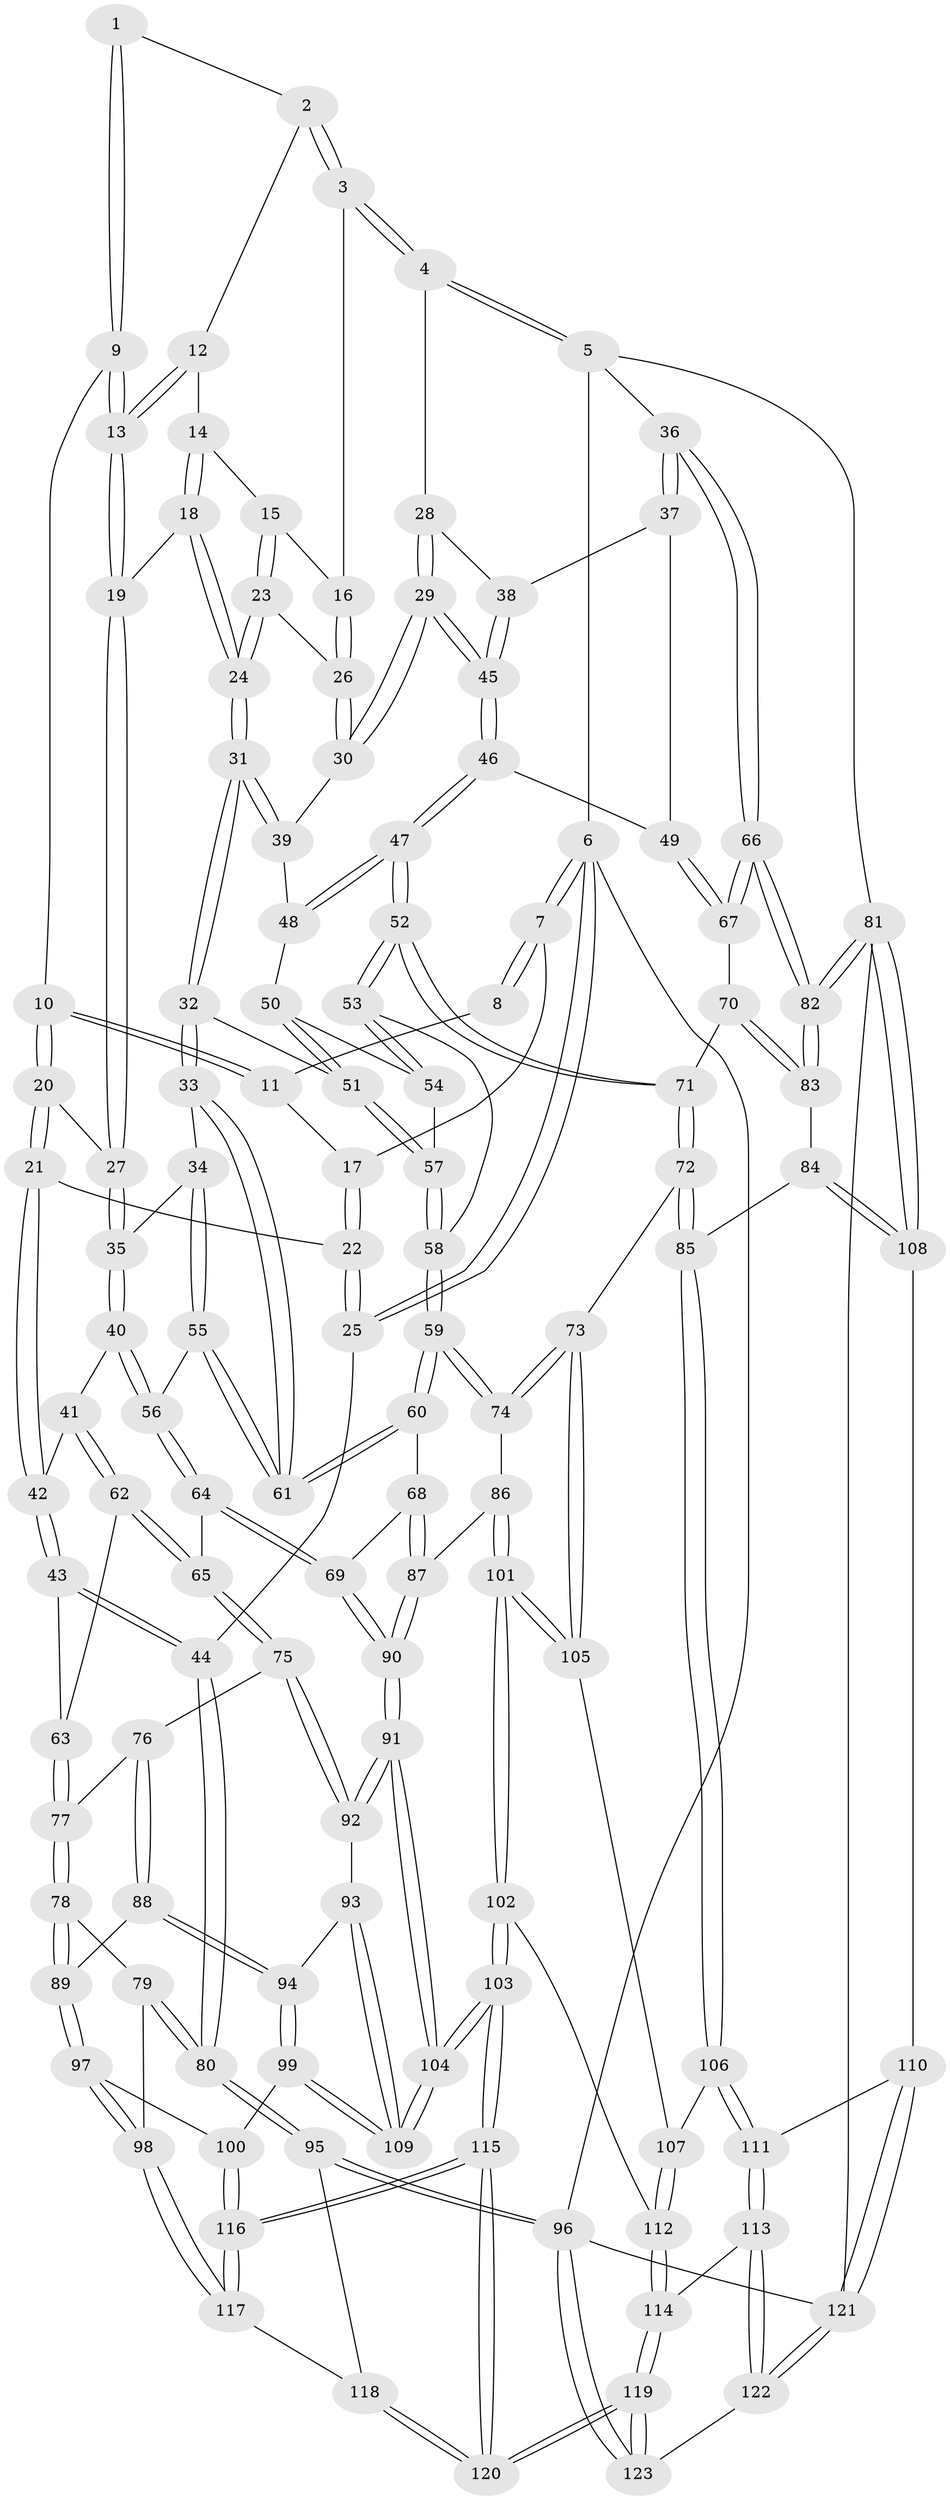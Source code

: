 // Generated by graph-tools (version 1.1) at 2025/03/03/09/25 03:03:22]
// undirected, 123 vertices, 304 edges
graph export_dot {
graph [start="1"]
  node [color=gray90,style=filled];
  1 [pos="+0.25099281795466905+0"];
  2 [pos="+0.39831665994691895+0"];
  3 [pos="+0.9973518602757411+0"];
  4 [pos="+1+0"];
  5 [pos="+1+0"];
  6 [pos="+0+0"];
  7 [pos="+0+0"];
  8 [pos="+0.22614621841915433+0"];
  9 [pos="+0.28983985434690945+0.10568335466746014"];
  10 [pos="+0.24417015035883513+0.14624537606835233"];
  11 [pos="+0.15890744567753345+0.10130656931050891"];
  12 [pos="+0.4560189147437794+0.01673074695209773"];
  13 [pos="+0.3975158118171276+0.14798800872257348"];
  14 [pos="+0.5731213931343866+0.08572591070450074"];
  15 [pos="+0.6110908090515226+0.08288509804180676"];
  16 [pos="+0.8277547750917242+0"];
  17 [pos="+0.07310314595091869+0.09896884230753818"];
  18 [pos="+0.43542974008065644+0.18980906361635064"];
  19 [pos="+0.4256175417487828+0.18583205581021875"];
  20 [pos="+0.21107965392299566+0.22510318858242329"];
  21 [pos="+0.15757833593409595+0.2608309066471562"];
  22 [pos="+0.07287856195557188+0.2241805445322314"];
  23 [pos="+0.5938929806686275+0.21895448253485664"];
  24 [pos="+0.5284267780352205+0.296685299527272"];
  25 [pos="+0+0.33352961088165034"];
  26 [pos="+0.7593701266445619+0.22472412260841737"];
  27 [pos="+0.3282018889471347+0.2863510763751109"];
  28 [pos="+0.9115033870427949+0.2606404746316697"];
  29 [pos="+0.8229159057795812+0.3063158309904472"];
  30 [pos="+0.7614275891664931+0.24510325588851917"];
  31 [pos="+0.5310505468939547+0.3140188647890034"];
  32 [pos="+0.5187760137927607+0.3571441950435667"];
  33 [pos="+0.47672839608680373+0.3793210658253891"];
  34 [pos="+0.3971552609589119+0.3669369170819384"];
  35 [pos="+0.3355484271650065+0.33366410428940424"];
  36 [pos="+1+0.33900863979201434"];
  37 [pos="+0.9732354952366568+0.3272698562592515"];
  38 [pos="+0.9711907808125049+0.3265862260213934"];
  39 [pos="+0.6967128851181059+0.3124535380897215"];
  40 [pos="+0.2502128862112108+0.4064665461691676"];
  41 [pos="+0.2054880404400028+0.405565597868792"];
  42 [pos="+0.15774298353544533+0.2629901084957876"];
  43 [pos="+0+0.46450905983924473"];
  44 [pos="+0+0.4299642610041588"];
  45 [pos="+0.83796279574772+0.3532682210479842"];
  46 [pos="+0.8326401922990951+0.4262543798433522"];
  47 [pos="+0.7959674283029484+0.4572710280716825"];
  48 [pos="+0.7040616194779526+0.38134471240537837"];
  49 [pos="+0.893850856769528+0.4402919627876731"];
  50 [pos="+0.6762836652467125+0.39712206189325866"];
  51 [pos="+0.5227866195849459+0.3620536934981141"];
  52 [pos="+0.7743764759078773+0.5090769820916182"];
  53 [pos="+0.665521141126087+0.47755531332405105"];
  54 [pos="+0.6584599221707594+0.43845038870261527"];
  55 [pos="+0.33279103727460196+0.4609364929325599"];
  56 [pos="+0.3087739761510003+0.461164253299738"];
  57 [pos="+0.5382313414412306+0.3901645239097832"];
  58 [pos="+0.5812547071288835+0.5120338325908927"];
  59 [pos="+0.5556723491792982+0.6193321725217862"];
  60 [pos="+0.43255066217295635+0.5748289925265981"];
  61 [pos="+0.4221950691690031+0.5048869785892496"];
  62 [pos="+0.17193411261198635+0.44575578126406523"];
  63 [pos="+0.03332700930995463+0.4795942319872639"];
  64 [pos="+0.279319097830485+0.6011954949216272"];
  65 [pos="+0.2370999899766039+0.59496844893526"];
  66 [pos="+1+0.5435566284248126"];
  67 [pos="+1+0.5097394488690531"];
  68 [pos="+0.410032313043723+0.5866706466514794"];
  69 [pos="+0.31027894127047667+0.6201034084139325"];
  70 [pos="+0.7931112860477568+0.5755199467609122"];
  71 [pos="+0.7767721836890839+0.5608410784452912"];
  72 [pos="+0.6152872684825519+0.6505627658232105"];
  73 [pos="+0.6048023012217232+0.6521203493702368"];
  74 [pos="+0.5565880811322762+0.6206654638553024"];
  75 [pos="+0.18359784006507232+0.622694633309764"];
  76 [pos="+0.1489466679072235+0.6249394955703238"];
  77 [pos="+0.09617926895126777+0.5991557345963703"];
  78 [pos="+0.019034187410424532+0.6775392801854174"];
  79 [pos="+0+0.6776917262377932"];
  80 [pos="+0+0.6520445564024749"];
  81 [pos="+1+0.777220784368624"];
  82 [pos="+1+0.6546137116589555"];
  83 [pos="+0.8380898844468821+0.648626635859577"];
  84 [pos="+0.8195032800012931+0.7126920560301594"];
  85 [pos="+0.7673468431769506+0.7448014193531565"];
  86 [pos="+0.4695747637826095+0.7234987569321434"];
  87 [pos="+0.41723002330365316+0.7221020297883975"];
  88 [pos="+0.11416687296219934+0.711957613308143"];
  89 [pos="+0.05983387098893956+0.716262282487476"];
  90 [pos="+0.31790269004519756+0.7637340997858727"];
  91 [pos="+0.31145825588647547+0.7841437656279185"];
  92 [pos="+0.1921789219270457+0.6836617900993439"];
  93 [pos="+0.17632800638763543+0.7506026496883207"];
  94 [pos="+0.13319243980224707+0.7403030285286317"];
  95 [pos="+0+0.8944202347652107"];
  96 [pos="+0+1"];
  97 [pos="+0.04776011386423688+0.8126605637556196"];
  98 [pos="+0.03157307020706926+0.8194056015877852"];
  99 [pos="+0.09897287436327411+0.7963501481800196"];
  100 [pos="+0.07292329044693326+0.815255157747632"];
  101 [pos="+0.47485286344908345+0.8173600398335378"];
  102 [pos="+0.4740617555668101+0.8207373373600433"];
  103 [pos="+0.3240660295720879+0.9896972612943631"];
  104 [pos="+0.2975883073707497+0.8569220951513178"];
  105 [pos="+0.604714954915066+0.7006368790123039"];
  106 [pos="+0.7479021361841363+0.8032404066145853"];
  107 [pos="+0.6236680995095766+0.7965480097021126"];
  108 [pos="+0.947804600649393+0.857787744897617"];
  109 [pos="+0.23223011334748866+0.8095020070843402"];
  110 [pos="+0.9400237613689459+0.8641171884798345"];
  111 [pos="+0.7758325971846972+0.8750551951544131"];
  112 [pos="+0.6132042780871438+0.8227254866081342"];
  113 [pos="+0.7149056166215879+0.9570030774951543"];
  114 [pos="+0.6144825367768582+0.8384978636910568"];
  115 [pos="+0.3216389022115016+1"];
  116 [pos="+0.1889056519695734+0.9266968171379135"];
  117 [pos="+0+0.8721411013883349"];
  118 [pos="+0+0.8752356826231036"];
  119 [pos="+0.34324890354996335+1"];
  120 [pos="+0.34167604486519626+1"];
  121 [pos="+0.7906433155203777+1"];
  122 [pos="+0.6709934222854583+1"];
  123 [pos="+0.34367119111689726+1"];
  1 -- 2;
  1 -- 9;
  1 -- 9;
  2 -- 3;
  2 -- 3;
  2 -- 12;
  3 -- 4;
  3 -- 4;
  3 -- 16;
  4 -- 5;
  4 -- 5;
  4 -- 28;
  5 -- 6;
  5 -- 36;
  5 -- 81;
  6 -- 7;
  6 -- 7;
  6 -- 25;
  6 -- 25;
  6 -- 96;
  7 -- 8;
  7 -- 8;
  7 -- 17;
  8 -- 11;
  9 -- 10;
  9 -- 13;
  9 -- 13;
  10 -- 11;
  10 -- 11;
  10 -- 20;
  10 -- 20;
  11 -- 17;
  12 -- 13;
  12 -- 13;
  12 -- 14;
  13 -- 19;
  13 -- 19;
  14 -- 15;
  14 -- 18;
  14 -- 18;
  15 -- 16;
  15 -- 23;
  15 -- 23;
  16 -- 26;
  16 -- 26;
  17 -- 22;
  17 -- 22;
  18 -- 19;
  18 -- 24;
  18 -- 24;
  19 -- 27;
  19 -- 27;
  20 -- 21;
  20 -- 21;
  20 -- 27;
  21 -- 22;
  21 -- 42;
  21 -- 42;
  22 -- 25;
  22 -- 25;
  23 -- 24;
  23 -- 24;
  23 -- 26;
  24 -- 31;
  24 -- 31;
  25 -- 44;
  26 -- 30;
  26 -- 30;
  27 -- 35;
  27 -- 35;
  28 -- 29;
  28 -- 29;
  28 -- 38;
  29 -- 30;
  29 -- 30;
  29 -- 45;
  29 -- 45;
  30 -- 39;
  31 -- 32;
  31 -- 32;
  31 -- 39;
  31 -- 39;
  32 -- 33;
  32 -- 33;
  32 -- 51;
  33 -- 34;
  33 -- 61;
  33 -- 61;
  34 -- 35;
  34 -- 55;
  34 -- 55;
  35 -- 40;
  35 -- 40;
  36 -- 37;
  36 -- 37;
  36 -- 66;
  36 -- 66;
  37 -- 38;
  37 -- 49;
  38 -- 45;
  38 -- 45;
  39 -- 48;
  40 -- 41;
  40 -- 56;
  40 -- 56;
  41 -- 42;
  41 -- 62;
  41 -- 62;
  42 -- 43;
  42 -- 43;
  43 -- 44;
  43 -- 44;
  43 -- 63;
  44 -- 80;
  44 -- 80;
  45 -- 46;
  45 -- 46;
  46 -- 47;
  46 -- 47;
  46 -- 49;
  47 -- 48;
  47 -- 48;
  47 -- 52;
  47 -- 52;
  48 -- 50;
  49 -- 67;
  49 -- 67;
  50 -- 51;
  50 -- 51;
  50 -- 54;
  51 -- 57;
  51 -- 57;
  52 -- 53;
  52 -- 53;
  52 -- 71;
  52 -- 71;
  53 -- 54;
  53 -- 54;
  53 -- 58;
  54 -- 57;
  55 -- 56;
  55 -- 61;
  55 -- 61;
  56 -- 64;
  56 -- 64;
  57 -- 58;
  57 -- 58;
  58 -- 59;
  58 -- 59;
  59 -- 60;
  59 -- 60;
  59 -- 74;
  59 -- 74;
  60 -- 61;
  60 -- 61;
  60 -- 68;
  62 -- 63;
  62 -- 65;
  62 -- 65;
  63 -- 77;
  63 -- 77;
  64 -- 65;
  64 -- 69;
  64 -- 69;
  65 -- 75;
  65 -- 75;
  66 -- 67;
  66 -- 67;
  66 -- 82;
  66 -- 82;
  67 -- 70;
  68 -- 69;
  68 -- 87;
  68 -- 87;
  69 -- 90;
  69 -- 90;
  70 -- 71;
  70 -- 83;
  70 -- 83;
  71 -- 72;
  71 -- 72;
  72 -- 73;
  72 -- 85;
  72 -- 85;
  73 -- 74;
  73 -- 74;
  73 -- 105;
  73 -- 105;
  74 -- 86;
  75 -- 76;
  75 -- 92;
  75 -- 92;
  76 -- 77;
  76 -- 88;
  76 -- 88;
  77 -- 78;
  77 -- 78;
  78 -- 79;
  78 -- 89;
  78 -- 89;
  79 -- 80;
  79 -- 80;
  79 -- 98;
  80 -- 95;
  80 -- 95;
  81 -- 82;
  81 -- 82;
  81 -- 108;
  81 -- 108;
  81 -- 121;
  82 -- 83;
  82 -- 83;
  83 -- 84;
  84 -- 85;
  84 -- 108;
  84 -- 108;
  85 -- 106;
  85 -- 106;
  86 -- 87;
  86 -- 101;
  86 -- 101;
  87 -- 90;
  87 -- 90;
  88 -- 89;
  88 -- 94;
  88 -- 94;
  89 -- 97;
  89 -- 97;
  90 -- 91;
  90 -- 91;
  91 -- 92;
  91 -- 92;
  91 -- 104;
  91 -- 104;
  92 -- 93;
  93 -- 94;
  93 -- 109;
  93 -- 109;
  94 -- 99;
  94 -- 99;
  95 -- 96;
  95 -- 96;
  95 -- 118;
  96 -- 123;
  96 -- 123;
  96 -- 121;
  97 -- 98;
  97 -- 98;
  97 -- 100;
  98 -- 117;
  98 -- 117;
  99 -- 100;
  99 -- 109;
  99 -- 109;
  100 -- 116;
  100 -- 116;
  101 -- 102;
  101 -- 102;
  101 -- 105;
  101 -- 105;
  102 -- 103;
  102 -- 103;
  102 -- 112;
  103 -- 104;
  103 -- 104;
  103 -- 115;
  103 -- 115;
  104 -- 109;
  104 -- 109;
  105 -- 107;
  106 -- 107;
  106 -- 111;
  106 -- 111;
  107 -- 112;
  107 -- 112;
  108 -- 110;
  110 -- 111;
  110 -- 121;
  110 -- 121;
  111 -- 113;
  111 -- 113;
  112 -- 114;
  112 -- 114;
  113 -- 114;
  113 -- 122;
  113 -- 122;
  114 -- 119;
  114 -- 119;
  115 -- 116;
  115 -- 116;
  115 -- 120;
  115 -- 120;
  116 -- 117;
  116 -- 117;
  117 -- 118;
  118 -- 120;
  118 -- 120;
  119 -- 120;
  119 -- 120;
  119 -- 123;
  119 -- 123;
  121 -- 122;
  121 -- 122;
  122 -- 123;
}
